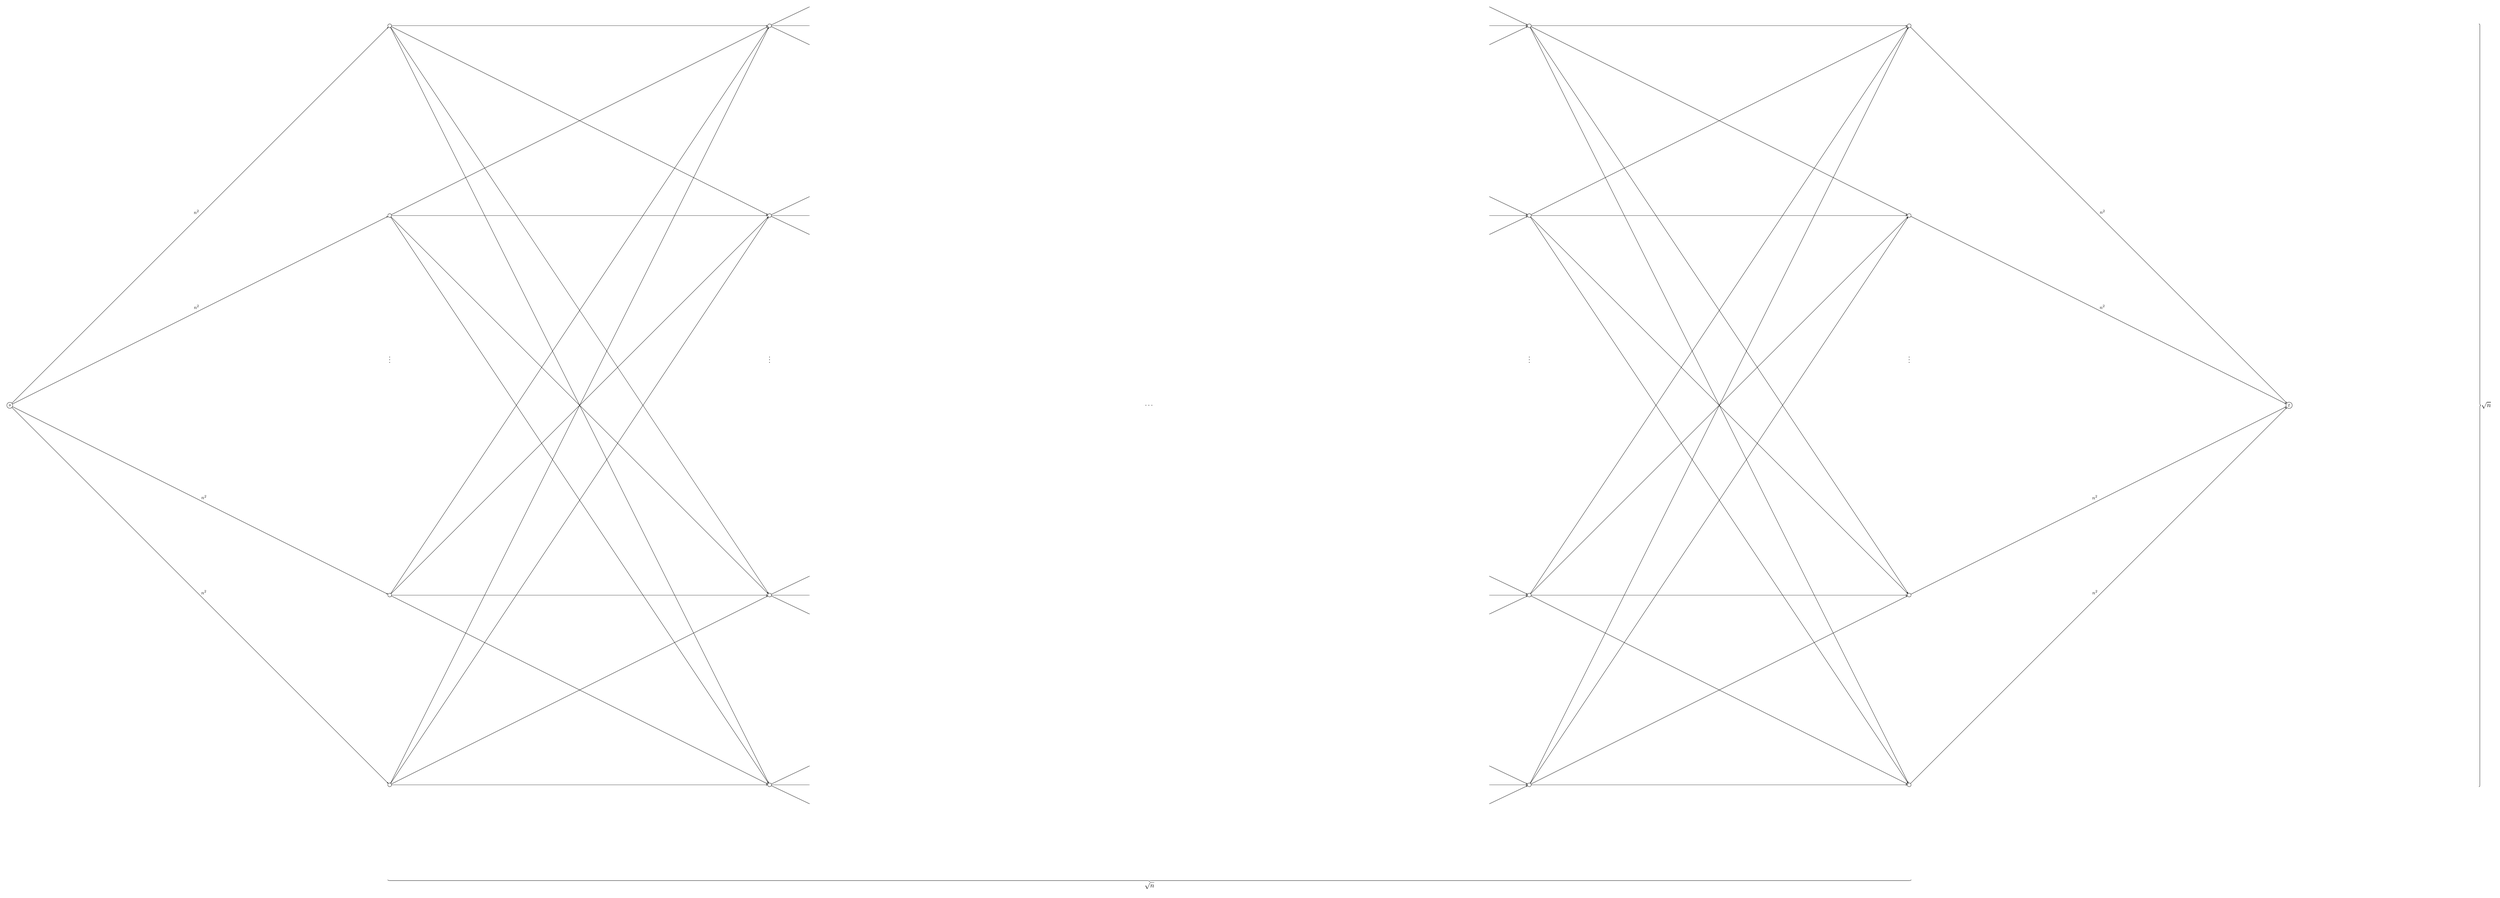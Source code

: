 % Raphael Reitzig, 2014.
% MIT license

%p% \usetikzlibrary{positioning,arrows.meta,calc,decorations.pathreplacing}
%p% \usepackage{xifthen}
\begin{tikzpicture}[auto,x=10cm,y=5cm,scale=2,
                    vertex/.style={draw,circle,inner sep=2pt},
                    label/.style={scale=0.75,inner sep=2pt}]
  % Draw vertices
  \node[vertex,scale=0.75] (s) at (0,3) {$s$};
  \foreach \x in {1,2,4,5} {%
    \foreach \y in {1,2,4,5} {%
      \node[vertex] (v\x\y) at (\x,\y) {};
    }
    \node (v{\x}3) at (\x,3.25) {$\vdots$};
  }
  \node (v33) at (3,3) {$\dots$};
  \node[vertex,scale=0.75] (t) at (6,3) {$t$};

  % Draw edges
  \foreach \y in {1,2,4,5} {%
    \path[-{Stealth[width=0.75mm,length=0.75mm]}]
      % Draw s/t-edges
      (s)    edge node[label] {$n^2$} (v1\y)
      (v5\y) edge node[label] {$n^2$} (t)

      % Draw full edges
      \foreach \z in {1,2,4,5} {%
        (v1\y) edge (v2\z)
        (v4\y) edge (v5\z)
      };

    
      % Draw stub edges
      \foreach \z in {-5,0,5} {%
        \path[draw,-]
          (v2\y) -- ($(v2\y.east) + (10mm,\z mm)$);
        \path[draw,{Stealth[width=0.75mm,length=0.75mm]}-]
          (v4\y) -- ($(v4\y.west) + (-10mm,\z mm)$);
      }
  }

  % Draw braces
  \draw[decoration={brace,mirror},decorate]
    ($(v11.west) + (0,-0.5)$) -- ($(v51.east) + (0,-0.5)$)
      node[midway,swap] {$\sqrt{n}$};
  \draw[decoration={brace,},decorate]
    ($(v55.north) + (1.5,0)$) -- ($(v51.south) + (1.5,0)$)
      node[midway] {$\sqrt{n}$};

\end{tikzpicture}
